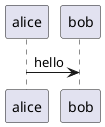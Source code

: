 {
  "sha1": "dtvvo580pt2etc71i9ys60ot2uaqei8",
  "insertion": {
    "when": "2024-06-01T09:03:03.439Z",
    "url": "https://forum.plantuml.net/17031/boolean-builtin-functions?show=17045#c17045",
    "user": "plantuml@gmail.com"
  }
}
@startuml
alice -> bob: hello
!if %and(-1,0)
alice -> bob: not seen, otherwise bug
!endif

@enduml
